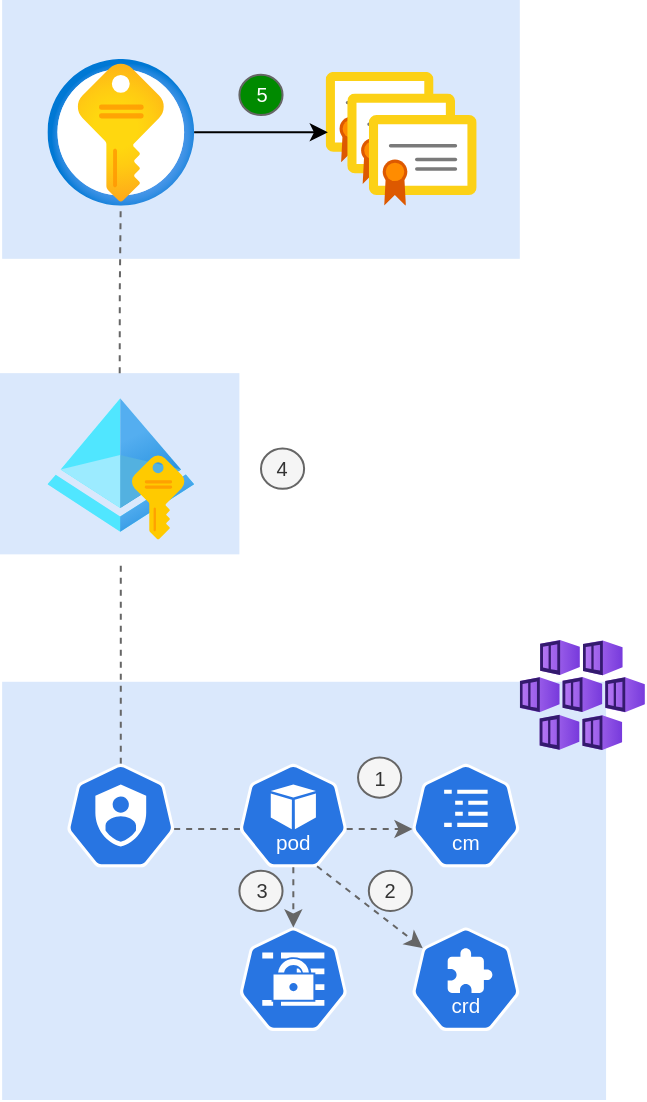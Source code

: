 <mxfile version="26.1.1">
  <diagram name="Stránka-1" id="KgnDwyzxN_RTt5ZA6u8w">
    <mxGraphModel dx="1364" dy="914" grid="1" gridSize="10" guides="1" tooltips="1" connect="1" arrows="1" fold="1" page="1" pageScale="1" pageWidth="1654" pageHeight="1169" math="0" shadow="0">
      <root>
        <mxCell id="0" />
        <mxCell id="1" parent="0" />
        <mxCell id="dVmr7rk7CjMn16wcttis-12" value="" style="group" parent="1" vertex="1" connectable="0">
          <mxGeometry x="389" y="50" width="322.45" height="550" as="geometry" />
        </mxCell>
        <mxCell id="nbdM6_VTKNTRga-LtgbC-25" value="" style="rounded=0;whiteSpace=wrap;html=1;fillColor=#dae8fc;strokeColor=none;" parent="dVmr7rk7CjMn16wcttis-12" vertex="1">
          <mxGeometry x="1.078" width="258.823" height="129.412" as="geometry" />
        </mxCell>
        <mxCell id="nbdM6_VTKNTRga-LtgbC-24" value="" style="rounded=0;whiteSpace=wrap;html=1;fillColor=#dae8fc;strokeColor=none;" parent="dVmr7rk7CjMn16wcttis-12" vertex="1">
          <mxGeometry y="186.569" width="119.706" height="90.61" as="geometry" />
        </mxCell>
        <mxCell id="nbdM6_VTKNTRga-LtgbC-8" value="" style="rounded=0;whiteSpace=wrap;html=1;fillColor=#dae8fc;strokeColor=none;" parent="dVmr7rk7CjMn16wcttis-12" vertex="1">
          <mxGeometry x="1.078" y="340.892" width="301.96" height="209.108" as="geometry" />
        </mxCell>
        <mxCell id="nbdM6_VTKNTRga-LtgbC-1" value="" style="image;sketch=0;aspect=fixed;html=1;points=[];align=center;fontSize=12;image=img/lib/mscae/Certificate.svg;" parent="dVmr7rk7CjMn16wcttis-12" vertex="1">
          <mxGeometry x="162.843" y="35.955" width="53.921" height="45.294" as="geometry" />
        </mxCell>
        <mxCell id="nbdM6_VTKNTRga-LtgbC-18" value="" style="edgeStyle=orthogonalEdgeStyle;rounded=0;orthogonalLoop=1;jettySize=auto;html=1;entryX=0.02;entryY=0.667;entryDx=0;entryDy=0;entryPerimeter=0;fillColor=#f5f5f5;strokeColor=#000000;" parent="dVmr7rk7CjMn16wcttis-12" source="nbdM6_VTKNTRga-LtgbC-2" target="nbdM6_VTKNTRga-LtgbC-1" edge="1">
          <mxGeometry relative="1" as="geometry" />
        </mxCell>
        <mxCell id="nbdM6_VTKNTRga-LtgbC-2" value="" style="image;aspect=fixed;html=1;points=[];align=center;fontSize=12;image=img/lib/azure2/security/Key_Vaults.svg;" parent="dVmr7rk7CjMn16wcttis-12" vertex="1">
          <mxGeometry x="23.725" y="29.484" width="73.333" height="73.333" as="geometry" />
        </mxCell>
        <mxCell id="nbdM6_VTKNTRga-LtgbC-4" value="" style="aspect=fixed;sketch=0;html=1;dashed=0;whitespace=wrap;verticalLabelPosition=bottom;verticalAlign=top;fillColor=#2875E2;strokeColor=#ffffff;points=[[0.005,0.63,0],[0.1,0.2,0],[0.9,0.2,0],[0.5,0,0],[0.995,0.63,0],[0.72,0.99,0],[0.5,1,0],[0.28,0.99,0]];shape=mxgraph.kubernetes.icon2;kubernetesLabel=1;prIcon=pod" parent="dVmr7rk7CjMn16wcttis-12" vertex="1">
          <mxGeometry x="119.706" y="381.883" width="53.921" height="51.765" as="geometry" />
        </mxCell>
        <mxCell id="nbdM6_VTKNTRga-LtgbC-17" value="" style="edgeStyle=orthogonalEdgeStyle;rounded=0;orthogonalLoop=1;jettySize=auto;html=1;endArrow=none;startFill=0;dashed=1;strokeColor=#666666;exitX=0.5;exitY=0;exitDx=0;exitDy=0;fillColor=#f5f5f5;" parent="dVmr7rk7CjMn16wcttis-12" source="nbdM6_VTKNTRga-LtgbC-24" target="nbdM6_VTKNTRga-LtgbC-2" edge="1">
          <mxGeometry relative="1" as="geometry" />
        </mxCell>
        <mxCell id="nbdM6_VTKNTRga-LtgbC-5" value="" style="image;aspect=fixed;html=1;points=[];align=center;fontSize=12;image=img/lib/azure2/identity/Managed_Identities.svg;" parent="dVmr7rk7CjMn16wcttis-12" vertex="1">
          <mxGeometry x="23.725" y="198.787" width="73.333" height="71.176" as="geometry" />
        </mxCell>
        <mxCell id="nbdM6_VTKNTRga-LtgbC-6" value="" style="image;sketch=0;aspect=fixed;html=1;points=[];align=center;fontSize=12;image=img/lib/mscae/Certificate.svg;" parent="dVmr7rk7CjMn16wcttis-12" vertex="1">
          <mxGeometry x="173.627" y="46.739" width="53.921" height="45.294" as="geometry" />
        </mxCell>
        <mxCell id="nbdM6_VTKNTRga-LtgbC-7" value="" style="image;sketch=0;aspect=fixed;html=1;points=[];align=center;fontSize=12;image=img/lib/mscae/Certificate.svg;" parent="dVmr7rk7CjMn16wcttis-12" vertex="1">
          <mxGeometry x="184.411" y="57.524" width="53.921" height="45.294" as="geometry" />
        </mxCell>
        <mxCell id="nbdM6_VTKNTRga-LtgbC-11" value="" style="aspect=fixed;sketch=0;html=1;dashed=0;whitespace=wrap;verticalLabelPosition=bottom;verticalAlign=top;fillColor=#2875E2;strokeColor=#ffffff;points=[[0.005,0.63,0],[0.1,0.2,0],[0.9,0.2,0],[0.5,0,0],[0.995,0.63,0],[0.72,0.99,0],[0.5,1,0],[0.28,0.99,0]];shape=mxgraph.kubernetes.icon2;kubernetesLabel=1;prIcon=cm" parent="dVmr7rk7CjMn16wcttis-12" vertex="1">
          <mxGeometry x="205.98" y="381.883" width="53.921" height="51.765" as="geometry" />
        </mxCell>
        <mxCell id="nbdM6_VTKNTRga-LtgbC-16" style="edgeStyle=orthogonalEdgeStyle;rounded=0;orthogonalLoop=1;jettySize=auto;html=1;exitX=0.5;exitY=0;exitDx=0;exitDy=0;exitPerimeter=0;endArrow=none;startFill=0;dashed=1;strokeColor=#666666;fillColor=#f5f5f5;" parent="dVmr7rk7CjMn16wcttis-12" source="nbdM6_VTKNTRga-LtgbC-12" edge="1">
          <mxGeometry relative="1" as="geometry">
            <mxPoint x="60.392" y="280.392" as="targetPoint" />
          </mxGeometry>
        </mxCell>
        <mxCell id="nbdM6_VTKNTRga-LtgbC-12" value="" style="aspect=fixed;sketch=0;html=1;dashed=0;whitespace=wrap;verticalLabelPosition=bottom;verticalAlign=top;fillColor=#2875E2;strokeColor=#ffffff;points=[[0.005,0.63,0],[0.1,0.2,0],[0.9,0.2,0],[0.5,0,0],[0.995,0.63,0],[0.72,0.99,0],[0.5,1,0],[0.28,0.99,0]];shape=mxgraph.kubernetes.icon2;prIcon=sa" parent="dVmr7rk7CjMn16wcttis-12" vertex="1">
          <mxGeometry x="33.431" y="381.883" width="53.921" height="51.765" as="geometry" />
        </mxCell>
        <mxCell id="nbdM6_VTKNTRga-LtgbC-15" style="edgeStyle=orthogonalEdgeStyle;rounded=0;orthogonalLoop=1;jettySize=auto;html=1;exitX=0.995;exitY=0.63;exitDx=0;exitDy=0;exitPerimeter=0;entryX=0.005;entryY=0.63;entryDx=0;entryDy=0;entryPerimeter=0;fillColor=#f5f5f5;strokeColor=#666666;dashed=1;" parent="dVmr7rk7CjMn16wcttis-12" source="nbdM6_VTKNTRga-LtgbC-4" target="nbdM6_VTKNTRga-LtgbC-11" edge="1">
          <mxGeometry relative="1" as="geometry" />
        </mxCell>
        <mxCell id="nbdM6_VTKNTRga-LtgbC-19" value="&lt;font style=&quot;font-size: 10px;&quot;&gt;1&lt;/font&gt;" style="ellipse;whiteSpace=wrap;html=1;fillColor=#f5f5f5;fontColor=#333333;strokeColor=#666666;" parent="dVmr7rk7CjMn16wcttis-12" vertex="1">
          <mxGeometry x="179.019" y="378.724" width="21.569" height="20.134" as="geometry" />
        </mxCell>
        <mxCell id="nbdM6_VTKNTRga-LtgbC-20" value="&lt;font style=&quot;font-size: 10px;&quot;&gt;4&lt;/font&gt;" style="ellipse;whiteSpace=wrap;html=1;fillColor=#f5f5f5;fontColor=#333333;strokeColor=#666666;" parent="dVmr7rk7CjMn16wcttis-12" vertex="1">
          <mxGeometry x="130.49" y="224.303" width="21.569" height="20.134" as="geometry" />
        </mxCell>
        <mxCell id="nbdM6_VTKNTRga-LtgbC-22" value="&lt;font style=&quot;font-size: 10px;&quot;&gt;5&lt;/font&gt;" style="ellipse;whiteSpace=wrap;html=1;fillColor=#008A00;fontColor=#FFFFFF;strokeColor=#666666;" parent="dVmr7rk7CjMn16wcttis-12" vertex="1">
          <mxGeometry x="119.706" y="37.389" width="21.569" height="20.134" as="geometry" />
        </mxCell>
        <mxCell id="nbdM6_VTKNTRga-LtgbC-26" value="" style="image;aspect=fixed;html=1;points=[];align=center;fontSize=12;image=img/lib/azure2/compute/Kubernetes_Services.svg;" parent="dVmr7rk7CjMn16wcttis-12" vertex="1">
          <mxGeometry x="259.901" y="319.938" width="62.549" height="55.194" as="geometry" />
        </mxCell>
        <mxCell id="dVmr7rk7CjMn16wcttis-1" value="" style="aspect=fixed;sketch=0;html=1;dashed=0;whitespace=wrap;verticalLabelPosition=bottom;verticalAlign=top;fillColor=#2875E2;strokeColor=#ffffff;points=[[0.005,0.63,0],[0.1,0.2,0],[0.9,0.2,0],[0.5,0,0],[0.995,0.63,0],[0.72,0.99,0],[0.5,1,0],[0.28,0.99,0]];shape=mxgraph.kubernetes.icon2;prIcon=secret" parent="dVmr7rk7CjMn16wcttis-12" vertex="1">
          <mxGeometry x="119.706" y="463.725" width="53.921" height="51.765" as="geometry" />
        </mxCell>
        <mxCell id="dVmr7rk7CjMn16wcttis-2" style="edgeStyle=orthogonalEdgeStyle;rounded=0;orthogonalLoop=1;jettySize=auto;html=1;exitX=0.5;exitY=1;exitDx=0;exitDy=0;exitPerimeter=0;entryX=0.5;entryY=0;entryDx=0;entryDy=0;entryPerimeter=0;fillColor=#f5f5f5;strokeColor=#666666;dashed=1;" parent="dVmr7rk7CjMn16wcttis-12" source="nbdM6_VTKNTRga-LtgbC-4" target="dVmr7rk7CjMn16wcttis-1" edge="1">
          <mxGeometry relative="1" as="geometry" />
        </mxCell>
        <mxCell id="dVmr7rk7CjMn16wcttis-3" value="&lt;font style=&quot;font-size: 10px;&quot;&gt;2&lt;/font&gt;" style="ellipse;whiteSpace=wrap;html=1;fillColor=#f5f5f5;strokeColor=#666666;fontColor=#333333;" parent="dVmr7rk7CjMn16wcttis-12" vertex="1">
          <mxGeometry x="184.411" y="435.384" width="21.569" height="20.134" as="geometry" />
        </mxCell>
        <mxCell id="dVmr7rk7CjMn16wcttis-5" style="edgeStyle=orthogonalEdgeStyle;rounded=0;orthogonalLoop=1;jettySize=auto;html=1;exitX=0.005;exitY=0.63;exitDx=0;exitDy=0;exitPerimeter=0;entryX=0.995;entryY=0.63;entryDx=0;entryDy=0;entryPerimeter=0;fillColor=#f5f5f5;strokeColor=none;" parent="dVmr7rk7CjMn16wcttis-12" source="nbdM6_VTKNTRga-LtgbC-4" target="nbdM6_VTKNTRga-LtgbC-12" edge="1">
          <mxGeometry relative="1" as="geometry" />
        </mxCell>
        <mxCell id="dVmr7rk7CjMn16wcttis-6" style="edgeStyle=none;rounded=0;orthogonalLoop=1;jettySize=auto;html=1;exitX=0.995;exitY=0.63;exitDx=0;exitDy=0;exitPerimeter=0;entryX=0.005;entryY=0.63;entryDx=0;entryDy=0;entryPerimeter=0;endArrow=none;startFill=0;strokeColor=#666666;fillColor=#f5f5f5;dashed=1;gradientColor=#b3b3b3;" parent="dVmr7rk7CjMn16wcttis-12" source="nbdM6_VTKNTRga-LtgbC-12" target="nbdM6_VTKNTRga-LtgbC-4" edge="1">
          <mxGeometry relative="1" as="geometry" />
        </mxCell>
        <mxCell id="dVmr7rk7CjMn16wcttis-7" value="" style="aspect=fixed;sketch=0;html=1;dashed=0;whitespace=wrap;verticalLabelPosition=bottom;verticalAlign=top;fillColor=#2875E2;strokeColor=#ffffff;points=[[0.005,0.63,0],[0.1,0.2,0],[0.9,0.2,0],[0.5,0,0],[0.995,0.63,0],[0.72,0.99,0],[0.5,1,0],[0.28,0.99,0]];shape=mxgraph.kubernetes.icon2;kubernetesLabel=1;prIcon=crd" parent="dVmr7rk7CjMn16wcttis-12" vertex="1">
          <mxGeometry x="205.98" y="463.725" width="53.921" height="51.765" as="geometry" />
        </mxCell>
        <mxCell id="dVmr7rk7CjMn16wcttis-8" style="edgeStyle=none;rounded=0;orthogonalLoop=1;jettySize=auto;html=1;exitX=0.72;exitY=0.99;exitDx=0;exitDy=0;exitPerimeter=0;entryX=0.1;entryY=0.2;entryDx=0;entryDy=0;entryPerimeter=0;fillColor=#f5f5f5;strokeColor=#666666;dashed=1;" parent="dVmr7rk7CjMn16wcttis-12" source="nbdM6_VTKNTRga-LtgbC-4" target="dVmr7rk7CjMn16wcttis-7" edge="1">
          <mxGeometry relative="1" as="geometry" />
        </mxCell>
        <mxCell id="dVmr7rk7CjMn16wcttis-9" value="&lt;font style=&quot;font-size: 10px;&quot;&gt;3&lt;/font&gt;" style="ellipse;whiteSpace=wrap;html=1;fillColor=#f5f5f5;fontColor=#333333;strokeColor=#666666;" parent="dVmr7rk7CjMn16wcttis-12" vertex="1">
          <mxGeometry x="119.706" y="435.384" width="21.569" height="20.134" as="geometry" />
        </mxCell>
      </root>
    </mxGraphModel>
  </diagram>
</mxfile>
